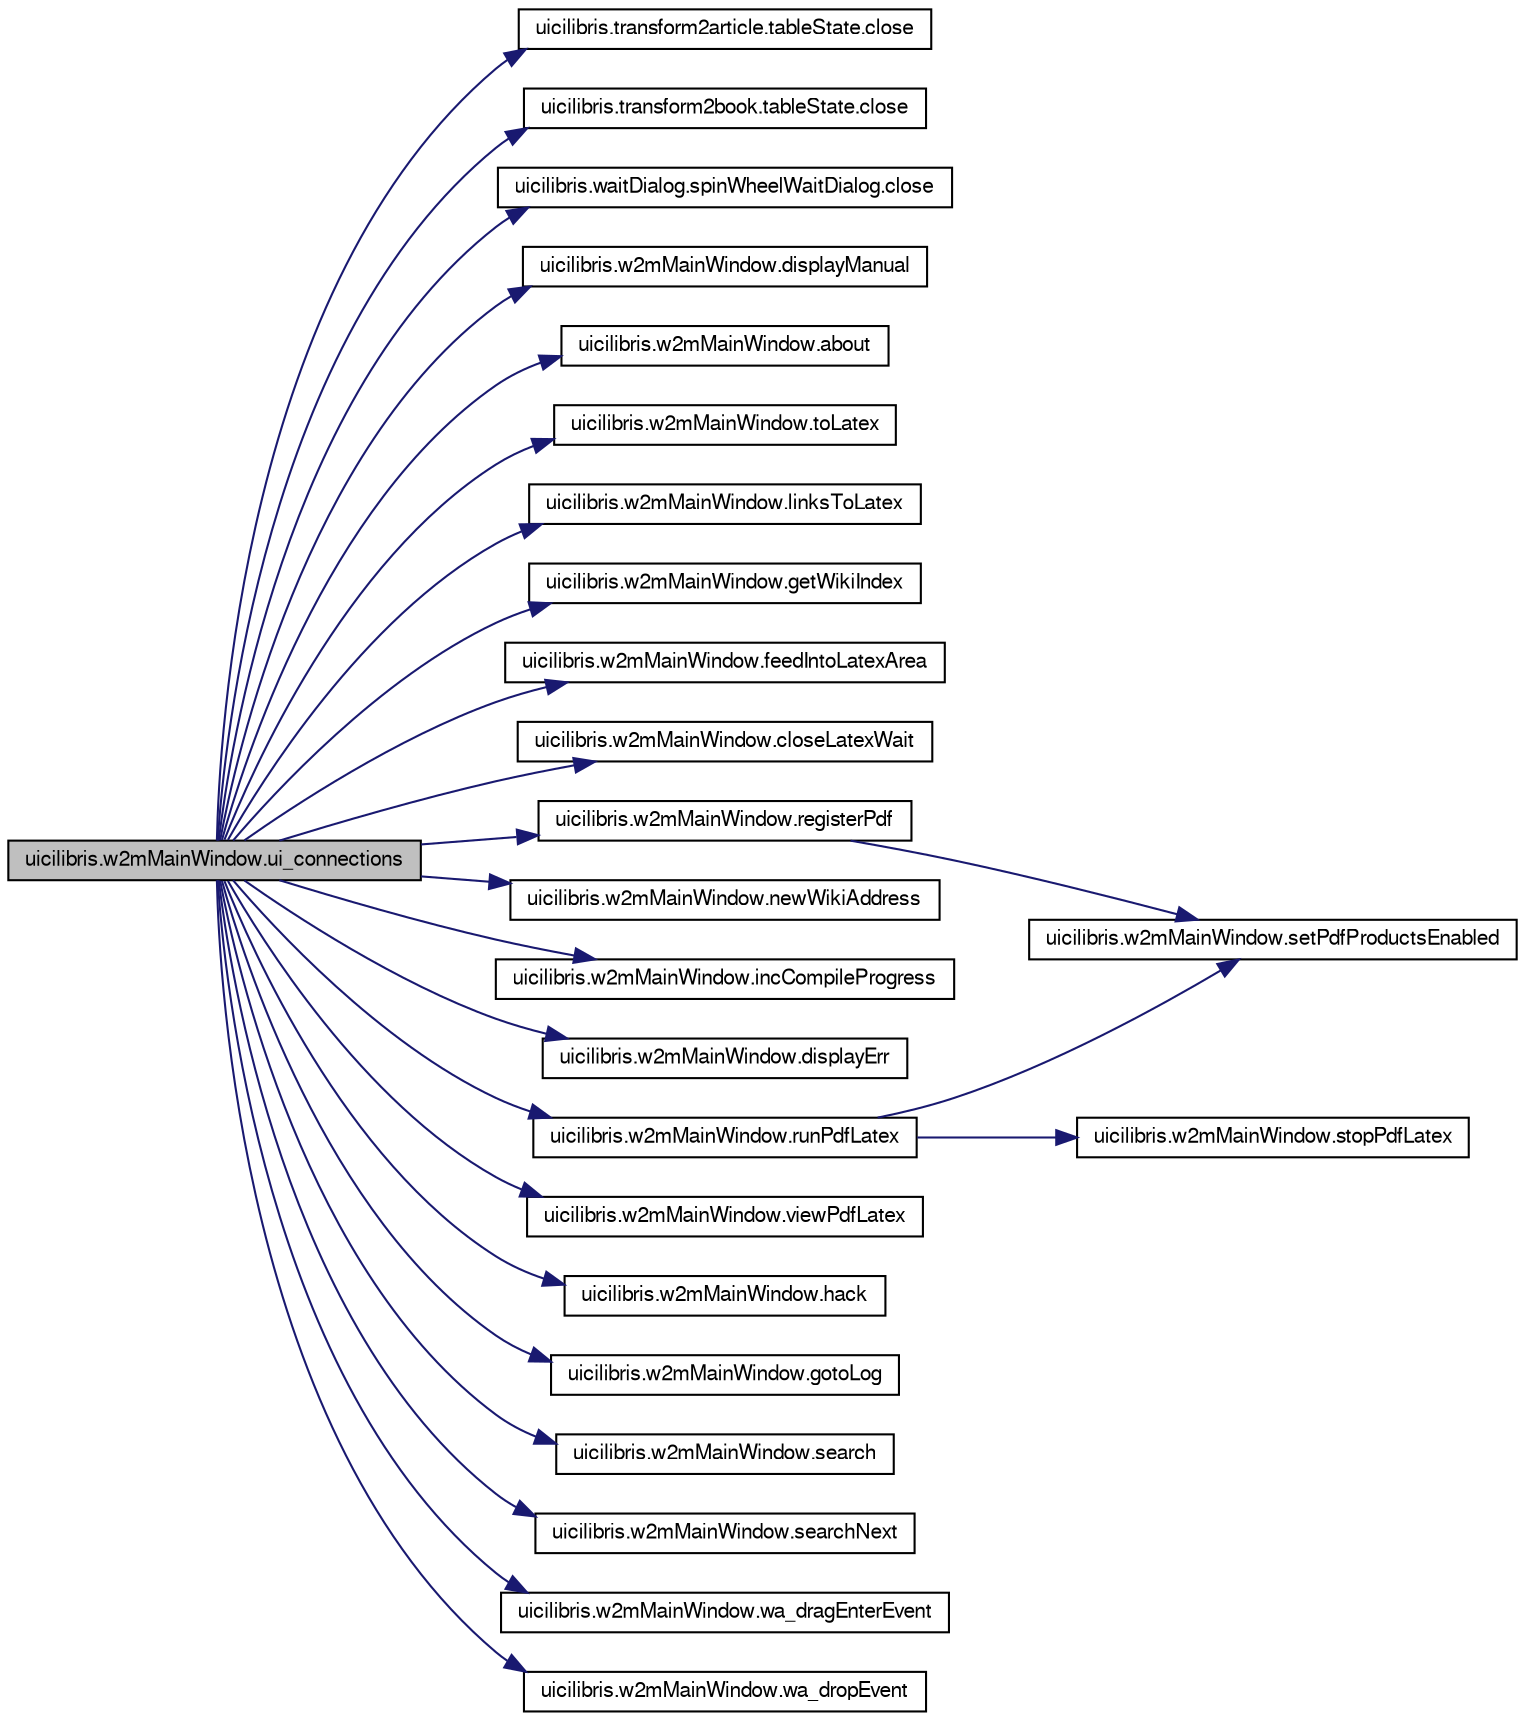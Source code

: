 digraph G
{
  edge [fontname="FreeSans",fontsize="10",labelfontname="FreeSans",labelfontsize="10"];
  node [fontname="FreeSans",fontsize="10",shape=record];
  rankdir="LR";
  Node1 [label="uicilibris.w2mMainWindow.ui_connections",height=0.2,width=0.4,color="black", fillcolor="grey75", style="filled" fontcolor="black"];
  Node1 -> Node2 [color="midnightblue",fontsize="10",style="solid",fontname="FreeSans"];
  Node2 [label="uicilibris.transform2article.tableState.close",height=0.2,width=0.4,color="black", fillcolor="white", style="filled",URL="$classuicilibris_1_1transform2article_1_1tableState.html#ae2f280ceeebf7fd59fb31a929856fbe5"];
  Node1 -> Node3 [color="midnightblue",fontsize="10",style="solid",fontname="FreeSans"];
  Node3 [label="uicilibris.transform2book.tableState.close",height=0.2,width=0.4,color="black", fillcolor="white", style="filled",URL="$classuicilibris_1_1transform2book_1_1tableState.html#af02a290d62366eb2b15890e590825893"];
  Node1 -> Node4 [color="midnightblue",fontsize="10",style="solid",fontname="FreeSans"];
  Node4 [label="uicilibris.waitDialog.spinWheelWaitDialog.close",height=0.2,width=0.4,color="black", fillcolor="white", style="filled",URL="$classuicilibris_1_1waitDialog_1_1spinWheelWaitDialog.html#addce2cc0b9b1edcfa82f37abf27fb5a7",tooltip="redefinition of the default slot"];
  Node1 -> Node5 [color="midnightblue",fontsize="10",style="solid",fontname="FreeSans"];
  Node5 [label="uicilibris.w2mMainWindow.displayManual",height=0.2,width=0.4,color="black", fillcolor="white", style="filled",URL="$classuicilibris_1_1w2mMainWindow.html#a9e24390ca18a0b41afa56c6b24f7d06b",tooltip="displays the manual"];
  Node1 -> Node6 [color="midnightblue",fontsize="10",style="solid",fontname="FreeSans"];
  Node6 [label="uicilibris.w2mMainWindow.about",height=0.2,width=0.4,color="black", fillcolor="white", style="filled",URL="$classuicilibris_1_1w2mMainWindow.html#a30da63be175a0f4c8f942b25c7092d60",tooltip="displays the about dialog"];
  Node1 -> Node7 [color="midnightblue",fontsize="10",style="solid",fontname="FreeSans"];
  Node7 [label="uicilibris.w2mMainWindow.toLatex",height=0.2,width=0.4,color="black", fillcolor="white", style="filled",URL="$classuicilibris_1_1w2mMainWindow.html#a2572ed1ecb17d7984699be7fd2b4c16f",tooltip="turns the selected contents of the first tab into Latex code which is fed into the second tab..."];
  Node1 -> Node8 [color="midnightblue",fontsize="10",style="solid",fontname="FreeSans"];
  Node8 [label="uicilibris.w2mMainWindow.linksToLatex",height=0.2,width=0.4,color="black", fillcolor="white", style="filled",URL="$classuicilibris_1_1w2mMainWindow.html#a1cfdfd4a9daf1a27d3d7f29cacb9f757",tooltip="turns the selected contents of the first tab into Latex code which is fed into the second tab..."];
  Node1 -> Node9 [color="midnightblue",fontsize="10",style="solid",fontname="FreeSans"];
  Node9 [label="uicilibris.w2mMainWindow.getWikiIndex",height=0.2,width=0.4,color="black", fillcolor="white", style="filled",URL="$classuicilibris_1_1w2mMainWindow.html#a6717d417cd86ab78b4428a14b5ad4b0c",tooltip="inputs self.wikiIndex"];
  Node1 -> Node10 [color="midnightblue",fontsize="10",style="solid",fontname="FreeSans"];
  Node10 [label="uicilibris.w2mMainWindow.feedIntoLatexArea",height=0.2,width=0.4,color="black", fillcolor="white", style="filled",URL="$classuicilibris_1_1w2mMainWindow.html#ada098421fc13a62937c011086ce8f70a",tooltip="sets the contents of the latex area"];
  Node1 -> Node11 [color="midnightblue",fontsize="10",style="solid",fontname="FreeSans"];
  Node11 [label="uicilibris.w2mMainWindow.closeLatexWait",height=0.2,width=0.4,color="black", fillcolor="white", style="filled",URL="$classuicilibris_1_1w2mMainWindow.html#afc484d21355b4e2bd6f729f6cdfcf5a0",tooltip="closes the wait spin dialog"];
  Node1 -> Node12 [color="midnightblue",fontsize="10",style="solid",fontname="FreeSans"];
  Node12 [label="uicilibris.w2mMainWindow.registerPdf",height=0.2,width=0.4,color="black", fillcolor="white", style="filled",URL="$classuicilibris_1_1w2mMainWindow.html#a4f2c62dae7e6c1085fd0f210c53257f4",tooltip="registers a recently compiles PDF file and displays log data in the log panel."];
  Node12 -> Node13 [color="midnightblue",fontsize="10",style="solid",fontname="FreeSans"];
  Node13 [label="uicilibris.w2mMainWindow.setPdfProductsEnabled",height=0.2,width=0.4,color="black", fillcolor="white", style="filled",URL="$classuicilibris_1_1w2mMainWindow.html#a63405a7e53f8162caf4cc917954ec971",tooltip="enable/disable the buttons which depend from files output by pdflatex"];
  Node1 -> Node14 [color="midnightblue",fontsize="10",style="solid",fontname="FreeSans"];
  Node14 [label="uicilibris.w2mMainWindow.newWikiAddress",height=0.2,width=0.4,color="black", fillcolor="white", style="filled",URL="$classuicilibris_1_1w2mMainWindow.html#a1be02f4f12b50e5ebcd6ecc8f4d9a532",tooltip="increments the progress bar in self.progressL2L and changes the text of the label"];
  Node1 -> Node15 [color="midnightblue",fontsize="10",style="solid",fontname="FreeSans"];
  Node15 [label="uicilibris.w2mMainWindow.incCompileProgress",height=0.2,width=0.4,color="black", fillcolor="white", style="filled",URL="$classuicilibris_1_1w2mMainWindow.html#a832d79edba89eabe0de87a3341bb9707",tooltip="deals with a text information to deliver to self.compileProgress"];
  Node1 -> Node16 [color="midnightblue",fontsize="10",style="solid",fontname="FreeSans"];
  Node16 [label="uicilibris.w2mMainWindow.displayErr",height=0.2,width=0.4,color="black", fillcolor="white", style="filled",URL="$classuicilibris_1_1w2mMainWindow.html#a4f683d705e901227efacd4d3b59da2d7",tooltip="appends a lin in the Error area"];
  Node1 -> Node17 [color="midnightblue",fontsize="10",style="solid",fontname="FreeSans"];
  Node17 [label="uicilibris.w2mMainWindow.runPdfLatex",height=0.2,width=0.4,color="black", fillcolor="white", style="filled",URL="$classuicilibris_1_1w2mMainWindow.html#a3cfde91f57684cbb7bf7e54a3fecbeba",tooltip="runs PdfLatex with the contents available in self.ui.latexCodeArea"];
  Node17 -> Node13 [color="midnightblue",fontsize="10",style="solid",fontname="FreeSans"];
  Node17 -> Node18 [color="midnightblue",fontsize="10",style="solid",fontname="FreeSans"];
  Node18 [label="uicilibris.w2mMainWindow.stopPdfLatex",height=0.2,width=0.4,color="black", fillcolor="white", style="filled",URL="$classuicilibris_1_1w2mMainWindow.html#abbbadefbe280076540bf281798cc2869",tooltip="terminates the thread of Latex compilation if it is still running"];
  Node1 -> Node19 [color="midnightblue",fontsize="10",style="solid",fontname="FreeSans"];
  Node19 [label="uicilibris.w2mMainWindow.viewPdfLatex",height=0.2,width=0.4,color="black", fillcolor="white", style="filled",URL="$classuicilibris_1_1w2mMainWindow.html#ab7460cd2f26720e6a131093d56bcc68a",tooltip="launches a subprocess to view the PDF file if any"];
  Node1 -> Node20 [color="midnightblue",fontsize="10",style="solid",fontname="FreeSans"];
  Node20 [label="uicilibris.w2mMainWindow.hack",height=0.2,width=0.4,color="black", fillcolor="white", style="filled",URL="$classuicilibris_1_1w2mMainWindow.html#a55d3ee40c7ee582b4ce7af1ce91c92d7",tooltip="launches gnome-terminal and opens a shell in self.tmpDir"];
  Node1 -> Node21 [color="midnightblue",fontsize="10",style="solid",fontname="FreeSans"];
  Node21 [label="uicilibris.w2mMainWindow.gotoLog",height=0.2,width=0.4,color="black", fillcolor="white", style="filled",URL="$classuicilibris_1_1w2mMainWindow.html#a7895d4ac97825f2105c4508a4b5e82f9",tooltip="raises the log panel"];
  Node1 -> Node22 [color="midnightblue",fontsize="10",style="solid",fontname="FreeSans"];
  Node22 [label="uicilibris.w2mMainWindow.search",height=0.2,width=0.4,color="black", fillcolor="white", style="filled",URL="$classuicilibris_1_1w2mMainWindow.html#a0e9674456559e4ae92ade2c99cf93d7b",tooltip="makes a search in the error tab"];
  Node1 -> Node23 [color="midnightblue",fontsize="10",style="solid",fontname="FreeSans"];
  Node23 [label="uicilibris.w2mMainWindow.searchNext",height=0.2,width=0.4,color="black", fillcolor="white", style="filled",URL="$classuicilibris_1_1w2mMainWindow.html#a588c437ad13c0313a23eda4d4fbe6334",tooltip="search the next occurence of a fragment if it is defined"];
  Node1 -> Node24 [color="midnightblue",fontsize="10",style="solid",fontname="FreeSans"];
  Node24 [label="uicilibris.w2mMainWindow.wa_dragEnterEvent",height=0.2,width=0.4,color="black", fillcolor="white", style="filled",URL="$classuicilibris_1_1w2mMainWindow.html#a897d993b629f629317fff71b4c3dcaca",tooltip="wiki drop area methods"];
  Node1 -> Node25 [color="midnightblue",fontsize="10",style="solid",fontname="FreeSans"];
  Node25 [label="uicilibris.w2mMainWindow.wa_dropEvent",height=0.2,width=0.4,color="black", fillcolor="white", style="filled",URL="$classuicilibris_1_1w2mMainWindow.html#ad31a0058c04bb84ca92c70617e29eced"];
}
